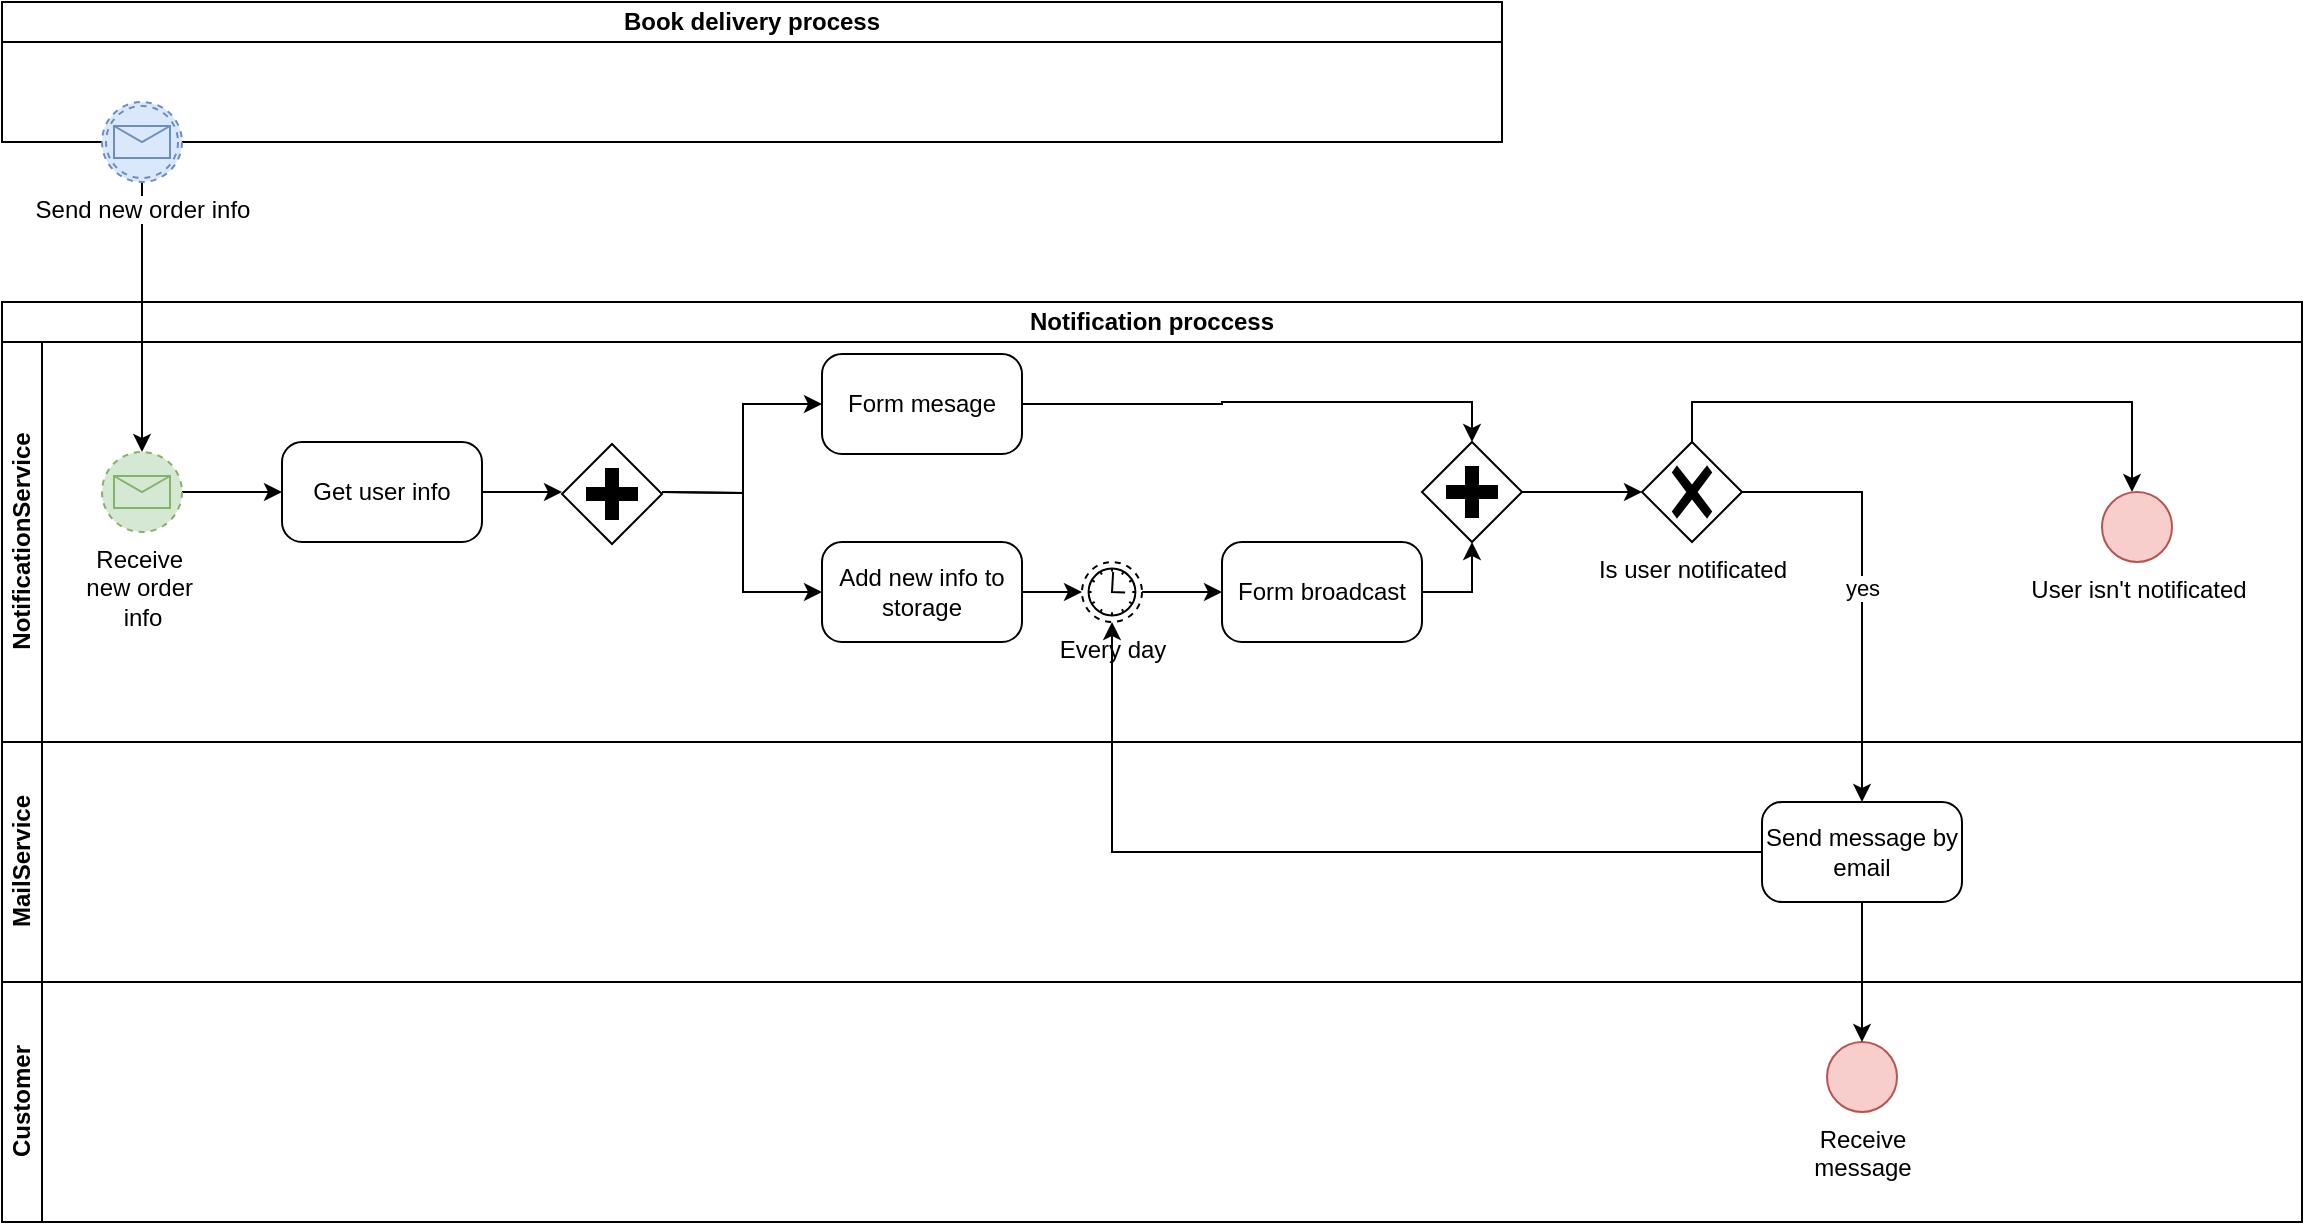 <mxfile version="21.2.1" type="github">
  <diagram name="Page-1" id="-0vdK0xVFof8tf35XNZn">
    <mxGraphModel dx="2607" dy="1364" grid="1" gridSize="10" guides="1" tooltips="1" connect="1" arrows="1" fold="1" page="1" pageScale="1" pageWidth="850" pageHeight="1100" math="0" shadow="0">
      <root>
        <mxCell id="0" />
        <mxCell id="1" parent="0" />
        <mxCell id="JBsa1fQ0aQ5CUUhr2S4v-1" value="Notification proccess" style="swimlane;html=1;childLayout=stackLayout;resizeParent=1;resizeParentMax=0;horizontal=1;startSize=20;horizontalStack=0;whiteSpace=wrap;" parent="1" vertex="1">
          <mxGeometry x="70" y="250" width="1150" height="220" as="geometry">
            <mxRectangle x="70" y="250" width="750" height="70" as="alternateBounds" />
          </mxGeometry>
        </mxCell>
        <mxCell id="JBsa1fQ0aQ5CUUhr2S4v-35" style="edgeStyle=orthogonalEdgeStyle;rounded=0;orthogonalLoop=1;jettySize=auto;html=1;" parent="JBsa1fQ0aQ5CUUhr2S4v-1" source="JBsa1fQ0aQ5CUUhr2S4v-19" edge="1">
          <mxGeometry relative="1" as="geometry">
            <mxPoint x="532" y="382.5" as="targetPoint" />
          </mxGeometry>
        </mxCell>
        <mxCell id="JBsa1fQ0aQ5CUUhr2S4v-55" style="edgeStyle=orthogonalEdgeStyle;rounded=0;orthogonalLoop=1;jettySize=auto;html=1;" parent="JBsa1fQ0aQ5CUUhr2S4v-1" source="JBsa1fQ0aQ5CUUhr2S4v-20" edge="1">
          <mxGeometry relative="1" as="geometry">
            <mxPoint x="1415.0" y="384.0" as="targetPoint" />
          </mxGeometry>
        </mxCell>
        <mxCell id="JBsa1fQ0aQ5CUUhr2S4v-2" value="NotificationService" style="swimlane;html=1;startSize=20;horizontal=0;" parent="JBsa1fQ0aQ5CUUhr2S4v-1" vertex="1">
          <mxGeometry y="20" width="1150" height="200" as="geometry" />
        </mxCell>
        <mxCell id="eX_1RiUpMSGqYM5YLFsM-145" style="edgeStyle=orthogonalEdgeStyle;rounded=0;orthogonalLoop=1;jettySize=auto;html=1;" edge="1" parent="JBsa1fQ0aQ5CUUhr2S4v-2" source="eX_1RiUpMSGqYM5YLFsM-127" target="eX_1RiUpMSGqYM5YLFsM-134">
          <mxGeometry relative="1" as="geometry" />
        </mxCell>
        <mxCell id="eX_1RiUpMSGqYM5YLFsM-127" value="Receive&amp;nbsp;&lt;br&gt;new order&amp;nbsp;&lt;br&gt;info" style="points=[[0.145,0.145,0],[0.5,0,0],[0.855,0.145,0],[1,0.5,0],[0.855,0.855,0],[0.5,1,0],[0.145,0.855,0],[0,0.5,0]];shape=mxgraph.bpmn.event;html=1;verticalLabelPosition=bottom;labelBackgroundColor=#ffffff;verticalAlign=top;align=center;perimeter=ellipsePerimeter;outlineConnect=0;aspect=fixed;outline=eventNonint;symbol=message;fillColor=#d5e8d4;strokeColor=#82b366;" vertex="1" parent="JBsa1fQ0aQ5CUUhr2S4v-2">
          <mxGeometry x="50" y="55" width="40" height="40" as="geometry" />
        </mxCell>
        <mxCell id="eX_1RiUpMSGqYM5YLFsM-146" style="edgeStyle=orthogonalEdgeStyle;rounded=0;orthogonalLoop=1;jettySize=auto;html=1;" edge="1" parent="JBsa1fQ0aQ5CUUhr2S4v-2" source="eX_1RiUpMSGqYM5YLFsM-134">
          <mxGeometry relative="1" as="geometry">
            <mxPoint x="280" y="75" as="targetPoint" />
          </mxGeometry>
        </mxCell>
        <mxCell id="eX_1RiUpMSGqYM5YLFsM-134" value="Get user info" style="points=[[0.25,0,0],[0.5,0,0],[0.75,0,0],[1,0.25,0],[1,0.5,0],[1,0.75,0],[0.75,1,0],[0.5,1,0],[0.25,1,0],[0,0.75,0],[0,0.5,0],[0,0.25,0]];shape=mxgraph.bpmn.task;whiteSpace=wrap;rectStyle=rounded;size=10;html=1;container=1;expand=0;collapsible=0;taskMarker=abstract;" vertex="1" parent="JBsa1fQ0aQ5CUUhr2S4v-2">
          <mxGeometry x="140" y="50" width="100" height="50" as="geometry" />
        </mxCell>
        <mxCell id="eX_1RiUpMSGqYM5YLFsM-147" style="edgeStyle=orthogonalEdgeStyle;rounded=0;orthogonalLoop=1;jettySize=auto;html=1;entryX=0;entryY=0.5;entryDx=0;entryDy=0;entryPerimeter=0;" edge="1" parent="JBsa1fQ0aQ5CUUhr2S4v-2" target="eX_1RiUpMSGqYM5YLFsM-143">
          <mxGeometry relative="1" as="geometry">
            <mxPoint x="330" y="75" as="sourcePoint" />
          </mxGeometry>
        </mxCell>
        <mxCell id="eX_1RiUpMSGqYM5YLFsM-148" style="edgeStyle=orthogonalEdgeStyle;rounded=0;orthogonalLoop=1;jettySize=auto;html=1;entryX=0;entryY=0.5;entryDx=0;entryDy=0;entryPerimeter=0;" edge="1" parent="JBsa1fQ0aQ5CUUhr2S4v-2" target="eX_1RiUpMSGqYM5YLFsM-138">
          <mxGeometry relative="1" as="geometry">
            <mxPoint x="330" y="75" as="sourcePoint" />
          </mxGeometry>
        </mxCell>
        <mxCell id="eX_1RiUpMSGqYM5YLFsM-142" style="edgeStyle=orthogonalEdgeStyle;rounded=0;orthogonalLoop=1;jettySize=auto;html=1;entryX=0;entryY=0.5;entryDx=0;entryDy=0;entryPerimeter=0;" edge="1" parent="JBsa1fQ0aQ5CUUhr2S4v-2" source="eX_1RiUpMSGqYM5YLFsM-138" target="eX_1RiUpMSGqYM5YLFsM-139">
          <mxGeometry relative="1" as="geometry" />
        </mxCell>
        <mxCell id="eX_1RiUpMSGqYM5YLFsM-138" value="Add new info to storage" style="points=[[0.25,0,0],[0.5,0,0],[0.75,0,0],[1,0.25,0],[1,0.5,0],[1,0.75,0],[0.75,1,0],[0.5,1,0],[0.25,1,0],[0,0.75,0],[0,0.5,0],[0,0.25,0]];shape=mxgraph.bpmn.task;whiteSpace=wrap;rectStyle=rounded;size=10;html=1;container=1;expand=0;collapsible=0;taskMarker=abstract;" vertex="1" parent="JBsa1fQ0aQ5CUUhr2S4v-2">
          <mxGeometry x="410" y="100" width="100" height="50" as="geometry" />
        </mxCell>
        <mxCell id="eX_1RiUpMSGqYM5YLFsM-160" style="edgeStyle=orthogonalEdgeStyle;rounded=0;orthogonalLoop=1;jettySize=auto;html=1;" edge="1" parent="JBsa1fQ0aQ5CUUhr2S4v-2" source="eX_1RiUpMSGqYM5YLFsM-139" target="eX_1RiUpMSGqYM5YLFsM-159">
          <mxGeometry relative="1" as="geometry" />
        </mxCell>
        <mxCell id="eX_1RiUpMSGqYM5YLFsM-139" value="Every day" style="points=[[0.145,0.145,0],[0.5,0,0],[0.855,0.145,0],[1,0.5,0],[0.855,0.855,0],[0.5,1,0],[0.145,0.855,0],[0,0.5,0]];shape=mxgraph.bpmn.event;html=1;verticalLabelPosition=bottom;labelBackgroundColor=#ffffff;verticalAlign=top;align=center;perimeter=ellipsePerimeter;outlineConnect=0;aspect=fixed;outline=eventNonint;symbol=timer;" vertex="1" parent="JBsa1fQ0aQ5CUUhr2S4v-2">
          <mxGeometry x="540" y="110" width="30" height="30" as="geometry" />
        </mxCell>
        <mxCell id="eX_1RiUpMSGqYM5YLFsM-151" style="edgeStyle=orthogonalEdgeStyle;rounded=0;orthogonalLoop=1;jettySize=auto;html=1;entryX=0.5;entryY=0;entryDx=0;entryDy=0;entryPerimeter=0;" edge="1" parent="JBsa1fQ0aQ5CUUhr2S4v-2" source="eX_1RiUpMSGqYM5YLFsM-143" target="eX_1RiUpMSGqYM5YLFsM-157">
          <mxGeometry relative="1" as="geometry">
            <mxPoint x="665" y="55" as="targetPoint" />
          </mxGeometry>
        </mxCell>
        <mxCell id="eX_1RiUpMSGqYM5YLFsM-143" value="Form mesage" style="points=[[0.25,0,0],[0.5,0,0],[0.75,0,0],[1,0.25,0],[1,0.5,0],[1,0.75,0],[0.75,1,0],[0.5,1,0],[0.25,1,0],[0,0.75,0],[0,0.5,0],[0,0.25,0]];shape=mxgraph.bpmn.task;whiteSpace=wrap;rectStyle=rounded;size=10;html=1;container=1;expand=0;collapsible=0;taskMarker=abstract;" vertex="1" parent="JBsa1fQ0aQ5CUUhr2S4v-2">
          <mxGeometry x="410" y="6" width="100" height="50" as="geometry" />
        </mxCell>
        <mxCell id="eX_1RiUpMSGqYM5YLFsM-171" style="edgeStyle=orthogonalEdgeStyle;rounded=0;orthogonalLoop=1;jettySize=auto;html=1;exitX=0.5;exitY=0;exitDx=0;exitDy=0;exitPerimeter=0;" edge="1" parent="JBsa1fQ0aQ5CUUhr2S4v-2" source="eX_1RiUpMSGqYM5YLFsM-154">
          <mxGeometry relative="1" as="geometry">
            <mxPoint x="1065" y="75" as="targetPoint" />
            <Array as="points">
              <mxPoint x="845" y="30" />
              <mxPoint x="1065" y="30" />
            </Array>
          </mxGeometry>
        </mxCell>
        <mxCell id="eX_1RiUpMSGqYM5YLFsM-154" value="Is user notificated" style="points=[[0.25,0.25,0],[0.5,0,0],[0.75,0.25,0],[1,0.5,0],[0.75,0.75,0],[0.5,1,0],[0.25,0.75,0],[0,0.5,0]];shape=mxgraph.bpmn.gateway2;html=1;verticalLabelPosition=bottom;labelBackgroundColor=#ffffff;verticalAlign=top;align=center;perimeter=rhombusPerimeter;outlineConnect=0;outline=none;symbol=none;gwType=exclusive;" vertex="1" parent="JBsa1fQ0aQ5CUUhr2S4v-2">
          <mxGeometry x="820" y="50" width="50" height="50" as="geometry" />
        </mxCell>
        <mxCell id="eX_1RiUpMSGqYM5YLFsM-155" value="" style="points=[[0.25,0.25,0],[0.5,0,0],[0.75,0.25,0],[1,0.5,0],[0.75,0.75,0],[0.5,1,0],[0.25,0.75,0],[0,0.5,0]];shape=mxgraph.bpmn.gateway2;html=1;verticalLabelPosition=bottom;labelBackgroundColor=#ffffff;verticalAlign=top;align=center;perimeter=rhombusPerimeter;outlineConnect=0;outline=none;symbol=none;gwType=parallel;" vertex="1" parent="JBsa1fQ0aQ5CUUhr2S4v-2">
          <mxGeometry x="280" y="51" width="50" height="50" as="geometry" />
        </mxCell>
        <mxCell id="eX_1RiUpMSGqYM5YLFsM-164" style="edgeStyle=orthogonalEdgeStyle;rounded=0;orthogonalLoop=1;jettySize=auto;html=1;entryX=0;entryY=0.5;entryDx=0;entryDy=0;entryPerimeter=0;" edge="1" parent="JBsa1fQ0aQ5CUUhr2S4v-2" source="eX_1RiUpMSGqYM5YLFsM-157" target="eX_1RiUpMSGqYM5YLFsM-154">
          <mxGeometry relative="1" as="geometry" />
        </mxCell>
        <mxCell id="eX_1RiUpMSGqYM5YLFsM-157" value="" style="points=[[0.25,0.25,0],[0.5,0,0],[0.75,0.25,0],[1,0.5,0],[0.75,0.75,0],[0.5,1,0],[0.25,0.75,0],[0,0.5,0]];shape=mxgraph.bpmn.gateway2;html=1;verticalLabelPosition=bottom;labelBackgroundColor=#ffffff;verticalAlign=top;align=center;perimeter=rhombusPerimeter;outlineConnect=0;outline=none;symbol=none;gwType=parallel;" vertex="1" parent="JBsa1fQ0aQ5CUUhr2S4v-2">
          <mxGeometry x="710" y="50" width="50" height="50" as="geometry" />
        </mxCell>
        <mxCell id="eX_1RiUpMSGqYM5YLFsM-161" style="edgeStyle=orthogonalEdgeStyle;rounded=0;orthogonalLoop=1;jettySize=auto;html=1;entryX=0.5;entryY=1;entryDx=0;entryDy=0;entryPerimeter=0;exitX=1;exitY=0.5;exitDx=0;exitDy=0;exitPerimeter=0;" edge="1" parent="JBsa1fQ0aQ5CUUhr2S4v-2" source="eX_1RiUpMSGqYM5YLFsM-159" target="eX_1RiUpMSGqYM5YLFsM-157">
          <mxGeometry relative="1" as="geometry" />
        </mxCell>
        <mxCell id="eX_1RiUpMSGqYM5YLFsM-159" value="Form broadcast" style="points=[[0.25,0,0],[0.5,0,0],[0.75,0,0],[1,0.25,0],[1,0.5,0],[1,0.75,0],[0.75,1,0],[0.5,1,0],[0.25,1,0],[0,0.75,0],[0,0.5,0],[0,0.25,0]];shape=mxgraph.bpmn.task;whiteSpace=wrap;rectStyle=rounded;size=10;html=1;container=1;expand=0;collapsible=0;taskMarker=abstract;" vertex="1" parent="JBsa1fQ0aQ5CUUhr2S4v-2">
          <mxGeometry x="610" y="100" width="100" height="50" as="geometry" />
        </mxCell>
        <mxCell id="eX_1RiUpMSGqYM5YLFsM-172" value="User isn&#39;t notificated" style="points=[[0.145,0.145,0],[0.5,0,0],[0.855,0.145,0],[1,0.5,0],[0.855,0.855,0],[0.5,1,0],[0.145,0.855,0],[0,0.5,0]];shape=mxgraph.bpmn.event;html=1;verticalLabelPosition=bottom;labelBackgroundColor=#ffffff;verticalAlign=top;align=center;perimeter=ellipsePerimeter;outlineConnect=0;aspect=fixed;outline=standard;symbol=general;direction=south;fillColor=#f8cecc;strokeColor=#b85450;" vertex="1" parent="JBsa1fQ0aQ5CUUhr2S4v-2">
          <mxGeometry x="1050" y="75" width="35" height="35" as="geometry" />
        </mxCell>
        <mxCell id="eX_1RiUpMSGqYM5YLFsM-60" value="Book delivery process" style="swimlane;html=1;childLayout=stackLayout;resizeParent=1;resizeParentMax=0;horizontal=1;startSize=20;horizontalStack=0;whiteSpace=wrap;" vertex="1" collapsed="1" parent="1">
          <mxGeometry x="70" y="100" width="750" height="70" as="geometry">
            <mxRectangle x="70" y="100" width="1900" height="690" as="alternateBounds" />
          </mxGeometry>
        </mxCell>
        <mxCell id="eX_1RiUpMSGqYM5YLFsM-61" value="Customer" style="swimlane;html=1;startSize=20;horizontal=0;" vertex="1" parent="eX_1RiUpMSGqYM5YLFsM-60">
          <mxGeometry y="20" width="1900" height="170" as="geometry" />
        </mxCell>
        <mxCell id="eX_1RiUpMSGqYM5YLFsM-62" style="edgeStyle=orthogonalEdgeStyle;rounded=0;orthogonalLoop=1;jettySize=auto;html=1;" edge="1" parent="eX_1RiUpMSGqYM5YLFsM-61" source="eX_1RiUpMSGqYM5YLFsM-63" target="eX_1RiUpMSGqYM5YLFsM-64">
          <mxGeometry relative="1" as="geometry" />
        </mxCell>
        <mxCell id="eX_1RiUpMSGqYM5YLFsM-63" value="books &lt;br&gt;selected" style="points=[[0.145,0.145,0],[0.5,0,0],[0.855,0.145,0],[1,0.5,0],[0.855,0.855,0],[0.5,1,0],[0.145,0.855,0],[0,0.5,0]];shape=mxgraph.bpmn.event;html=1;verticalLabelPosition=bottom;labelBackgroundColor=#ffffff;verticalAlign=top;align=center;perimeter=ellipsePerimeter;outlineConnect=0;aspect=fixed;outline=standard;symbol=general;direction=south;fillColor=#d5e8d4;strokeColor=#82b366;" vertex="1" parent="eX_1RiUpMSGqYM5YLFsM-61">
          <mxGeometry x="40" y="67.5" width="35" height="35" as="geometry" />
        </mxCell>
        <mxCell id="eX_1RiUpMSGqYM5YLFsM-64" value="Form application" style="points=[[0.25,0,0],[0.5,0,0],[0.75,0,0],[1,0.25,0],[1,0.5,0],[1,0.75,0],[0.75,1,0],[0.5,1,0],[0.25,1,0],[0,0.75,0],[0,0.5,0],[0,0.25,0]];shape=mxgraph.bpmn.task;whiteSpace=wrap;rectStyle=rounded;size=10;html=1;container=1;expand=0;collapsible=0;taskMarker=abstract;" vertex="1" parent="eX_1RiUpMSGqYM5YLFsM-61">
          <mxGeometry x="146" y="57.5" width="100" height="55" as="geometry" />
        </mxCell>
        <mxCell id="eX_1RiUpMSGqYM5YLFsM-65" value="&lt;b&gt;YES&lt;/b&gt;" style="edgeStyle=orthogonalEdgeStyle;rounded=0;orthogonalLoop=1;jettySize=auto;html=1;entryX=1;entryY=0.5;entryDx=0;entryDy=0;entryPerimeter=0;" edge="1" parent="eX_1RiUpMSGqYM5YLFsM-61" source="eX_1RiUpMSGqYM5YLFsM-68" target="eX_1RiUpMSGqYM5YLFsM-64">
          <mxGeometry relative="1" as="geometry" />
        </mxCell>
        <mxCell id="eX_1RiUpMSGqYM5YLFsM-66" style="edgeStyle=orthogonalEdgeStyle;rounded=0;orthogonalLoop=1;jettySize=auto;html=1;entryX=0;entryY=0.5;entryDx=0;entryDy=0;entryPerimeter=0;" edge="1" parent="eX_1RiUpMSGqYM5YLFsM-61" source="eX_1RiUpMSGqYM5YLFsM-68" target="eX_1RiUpMSGqYM5YLFsM-69">
          <mxGeometry relative="1" as="geometry" />
        </mxCell>
        <mxCell id="eX_1RiUpMSGqYM5YLFsM-67" value="&lt;b&gt;NO&lt;/b&gt;" style="edgeLabel;html=1;align=center;verticalAlign=middle;resizable=0;points=[];" vertex="1" connectable="0" parent="eX_1RiUpMSGqYM5YLFsM-66">
          <mxGeometry x="-0.108" y="1" relative="1" as="geometry">
            <mxPoint as="offset" />
          </mxGeometry>
        </mxCell>
        <mxCell id="eX_1RiUpMSGqYM5YLFsM-68" value="Change the application?" style="points=[[0.25,0.25,0],[0.5,0,0],[0.75,0.25,0],[1,0.5,0],[0.75,0.75,0],[0.5,1,0],[0.25,0.75,0],[0,0.5,0]];shape=mxgraph.bpmn.gateway2;html=1;verticalLabelPosition=top;labelBackgroundColor=#ffffff;verticalAlign=bottom;align=center;perimeter=rhombusPerimeter;outlineConnect=0;outline=none;symbol=none;gwType=exclusive;labelPosition=center;" vertex="1" parent="eX_1RiUpMSGqYM5YLFsM-61">
          <mxGeometry x="340" y="60" width="50" height="50" as="geometry" />
        </mxCell>
        <mxCell id="eX_1RiUpMSGqYM5YLFsM-69" value="Application canceled" style="points=[[0.145,0.145,0],[0.5,0,0],[0.855,0.145,0],[1,0.5,0],[0.855,0.855,0],[0.5,1,0],[0.145,0.855,0],[0,0.5,0]];shape=mxgraph.bpmn.event;html=1;verticalLabelPosition=bottom;labelBackgroundColor=#ffffff;verticalAlign=top;align=center;perimeter=ellipsePerimeter;outlineConnect=0;aspect=fixed;outline=end;symbol=terminate2;fillColor=#f8cecc;strokeColor=#b85450;" vertex="1" parent="eX_1RiUpMSGqYM5YLFsM-61">
          <mxGeometry x="520" y="67.5" width="35" height="35" as="geometry" />
        </mxCell>
        <mxCell id="eX_1RiUpMSGqYM5YLFsM-70" value="Choose comfortable period of time" style="points=[[0.25,0,0],[0.5,0,0],[0.75,0,0],[1,0.25,0],[1,0.5,0],[1,0.75,0],[0.75,1,0],[0.5,1,0],[0.25,1,0],[0,0.75,0],[0,0.5,0],[0,0.25,0]];shape=mxgraph.bpmn.task;whiteSpace=wrap;rectStyle=rounded;size=10;html=1;container=1;expand=0;collapsible=0;taskMarker=abstract;" vertex="1" parent="eX_1RiUpMSGqYM5YLFsM-61">
          <mxGeometry x="770" y="57.5" width="104" height="55" as="geometry" />
        </mxCell>
        <mxCell id="eX_1RiUpMSGqYM5YLFsM-71" value="Get products" style="points=[[0.25,0,0],[0.5,0,0],[0.75,0,0],[1,0.25,0],[1,0.5,0],[1,0.75,0],[0.75,1,0],[0.5,1,0],[0.25,1,0],[0,0.75,0],[0,0.5,0],[0,0.25,0]];shape=mxgraph.bpmn.task;whiteSpace=wrap;rectStyle=rounded;size=10;html=1;container=1;expand=0;collapsible=0;taskMarker=abstract;" vertex="1" parent="eX_1RiUpMSGqYM5YLFsM-61">
          <mxGeometry x="1507" y="67.5" width="104" height="55" as="geometry" />
        </mxCell>
        <mxCell id="eX_1RiUpMSGqYM5YLFsM-72" value="Warehouse service" style="swimlane;html=1;startSize=20;horizontal=0;" vertex="1" parent="eX_1RiUpMSGqYM5YLFsM-60">
          <mxGeometry y="190" width="1900" height="160" as="geometry" />
        </mxCell>
        <mxCell id="eX_1RiUpMSGqYM5YLFsM-73" value="" style="edgeStyle=orthogonalEdgeStyle;rounded=0;orthogonalLoop=1;jettySize=auto;html=1;" edge="1" parent="eX_1RiUpMSGqYM5YLFsM-72" source="eX_1RiUpMSGqYM5YLFsM-74" target="eX_1RiUpMSGqYM5YLFsM-77">
          <mxGeometry relative="1" as="geometry" />
        </mxCell>
        <mxCell id="eX_1RiUpMSGqYM5YLFsM-74" value="Check products" style="points=[[0.25,0,0],[0.5,0,0],[0.75,0,0],[1,0.25,0],[1,0.5,0],[1,0.75,0],[0.75,1,0],[0.5,1,0],[0.25,1,0],[0,0.75,0],[0,0.5,0],[0,0.25,0]];shape=mxgraph.bpmn.task;whiteSpace=wrap;rectStyle=rounded;size=10;html=1;container=1;expand=0;collapsible=0;taskMarker=abstract;" vertex="1" parent="eX_1RiUpMSGqYM5YLFsM-72">
          <mxGeometry x="146" y="52.5" width="100" height="55" as="geometry" />
        </mxCell>
        <mxCell id="eX_1RiUpMSGqYM5YLFsM-75" style="edgeStyle=orthogonalEdgeStyle;rounded=0;orthogonalLoop=1;jettySize=auto;html=1;entryX=0;entryY=0.5;entryDx=0;entryDy=0;entryPerimeter=0;" edge="1" parent="eX_1RiUpMSGqYM5YLFsM-72" source="eX_1RiUpMSGqYM5YLFsM-77" target="eX_1RiUpMSGqYM5YLFsM-78">
          <mxGeometry relative="1" as="geometry" />
        </mxCell>
        <mxCell id="eX_1RiUpMSGqYM5YLFsM-76" value="&lt;b&gt;YES&lt;/b&gt;" style="edgeLabel;html=1;align=center;verticalAlign=middle;resizable=0;points=[];" vertex="1" connectable="0" parent="eX_1RiUpMSGqYM5YLFsM-75">
          <mxGeometry x="-0.188" y="1" relative="1" as="geometry">
            <mxPoint as="offset" />
          </mxGeometry>
        </mxCell>
        <mxCell id="eX_1RiUpMSGqYM5YLFsM-77" value="Is there products?" style="points=[[0.25,0.25,0],[0.5,0,0],[0.75,0.25,0],[1,0.5,0],[0.75,0.75,0],[0.5,1,0],[0.25,0.75,0],[0,0.5,0]];shape=mxgraph.bpmn.gateway2;html=1;verticalLabelPosition=bottom;labelBackgroundColor=#ffffff;verticalAlign=top;align=center;perimeter=rhombusPerimeter;outlineConnect=0;outline=none;symbol=none;gwType=exclusive;" vertex="1" parent="eX_1RiUpMSGqYM5YLFsM-72">
          <mxGeometry x="340" y="55" width="50" height="50" as="geometry" />
        </mxCell>
        <mxCell id="eX_1RiUpMSGqYM5YLFsM-78" value="Reserve products" style="points=[[0.25,0,0],[0.5,0,0],[0.75,0,0],[1,0.25,0],[1,0.5,0],[1,0.75,0],[0.75,1,0],[0.5,1,0],[0.25,1,0],[0,0.75,0],[0,0.5,0],[0,0.25,0]];shape=mxgraph.bpmn.task;whiteSpace=wrap;rectStyle=rounded;size=10;html=1;container=1;expand=0;collapsible=0;taskMarker=abstract;" vertex="1" parent="eX_1RiUpMSGqYM5YLFsM-72">
          <mxGeometry x="480" y="52.5" width="104" height="55" as="geometry" />
        </mxCell>
        <mxCell id="eX_1RiUpMSGqYM5YLFsM-79" value="Free products" style="points=[[0.25,0,0],[0.5,0,0],[0.75,0,0],[1,0.25,0],[1,0.5,0],[1,0.75,0],[0.75,1,0],[0.5,1,0],[0.25,1,0],[0,0.75,0],[0,0.5,0],[0,0.25,0]];shape=mxgraph.bpmn.task;whiteSpace=wrap;rectStyle=rounded;size=10;html=1;container=1;expand=0;collapsible=0;taskMarker=abstract;" vertex="1" parent="eX_1RiUpMSGqYM5YLFsM-72">
          <mxGeometry x="1255" y="52.5" width="104" height="55" as="geometry" />
        </mxCell>
        <mxCell id="eX_1RiUpMSGqYM5YLFsM-80" value="Delivery service" style="swimlane;html=1;startSize=20;horizontal=0;" vertex="1" parent="eX_1RiUpMSGqYM5YLFsM-60">
          <mxGeometry y="350" width="1900" height="120" as="geometry" />
        </mxCell>
        <mxCell id="eX_1RiUpMSGqYM5YLFsM-81" value="Book has delivered" style="points=[[0.145,0.145,0],[0.5,0,0],[0.855,0.145,0],[1,0.5,0],[0.855,0.855,0],[0.5,1,0],[0.145,0.855,0],[0,0.5,0]];shape=mxgraph.bpmn.event;html=1;verticalLabelPosition=bottom;labelBackgroundColor=#ffffff;verticalAlign=top;align=center;perimeter=ellipsePerimeter;outlineConnect=0;aspect=fixed;outline=end;symbol=terminate2;fillColor=#f8cecc;strokeColor=#b85450;" vertex="1" parent="eX_1RiUpMSGqYM5YLFsM-80">
          <mxGeometry x="1820" y="52.5" width="35" height="35" as="geometry" />
        </mxCell>
        <mxCell id="eX_1RiUpMSGqYM5YLFsM-82" value="Choose courier" style="points=[[0.25,0,0],[0.5,0,0],[0.75,0,0],[1,0.25,0],[1,0.5,0],[1,0.75,0],[0.75,1,0],[0.5,1,0],[0.25,1,0],[0,0.75,0],[0,0.5,0],[0,0.25,0]];shape=mxgraph.bpmn.task;whiteSpace=wrap;rectStyle=rounded;size=10;html=1;container=1;expand=0;collapsible=0;taskMarker=abstract;" vertex="1" parent="eX_1RiUpMSGqYM5YLFsM-80">
          <mxGeometry x="480" y="32.5" width="104" height="55" as="geometry" />
        </mxCell>
        <mxCell id="eX_1RiUpMSGqYM5YLFsM-83" value="Find available periods of the delivery" style="points=[[0.25,0,0],[0.5,0,0],[0.75,0,0],[1,0.25,0],[1,0.5,0],[1,0.75,0],[0.75,1,0],[0.5,1,0],[0.25,1,0],[0,0.75,0],[0,0.5,0],[0,0.25,0]];shape=mxgraph.bpmn.task;whiteSpace=wrap;rectStyle=rounded;size=10;html=1;container=1;expand=0;collapsible=0;taskMarker=abstract;" vertex="1" parent="eX_1RiUpMSGqYM5YLFsM-80">
          <mxGeometry x="770" y="32.5" width="104" height="55" as="geometry" />
        </mxCell>
        <mxCell id="eX_1RiUpMSGqYM5YLFsM-84" style="edgeStyle=orthogonalEdgeStyle;rounded=0;orthogonalLoop=1;jettySize=auto;html=1;entryX=0;entryY=0.5;entryDx=0;entryDy=0;entryPerimeter=0;" edge="1" parent="eX_1RiUpMSGqYM5YLFsM-80" source="eX_1RiUpMSGqYM5YLFsM-85" target="eX_1RiUpMSGqYM5YLFsM-87">
          <mxGeometry relative="1" as="geometry" />
        </mxCell>
        <mxCell id="eX_1RiUpMSGqYM5YLFsM-85" value="" style="points=[[0.25,0.25,0],[0.5,0,0],[0.75,0.25,0],[1,0.5,0],[0.75,0.75,0],[0.5,1,0],[0.25,0.75,0],[0,0.5,0]];shape=mxgraph.bpmn.gateway2;html=1;verticalLabelPosition=bottom;labelBackgroundColor=#ffffff;verticalAlign=top;align=center;perimeter=rhombusPerimeter;outlineConnect=0;outline=none;symbol=none;gwType=parallel;" vertex="1" parent="eX_1RiUpMSGqYM5YLFsM-80">
          <mxGeometry x="950" y="35" width="50" height="50" as="geometry" />
        </mxCell>
        <mxCell id="eX_1RiUpMSGqYM5YLFsM-86" style="edgeStyle=orthogonalEdgeStyle;rounded=0;orthogonalLoop=1;jettySize=auto;html=1;entryX=0;entryY=0.5;entryDx=0;entryDy=0;entryPerimeter=0;" edge="1" parent="eX_1RiUpMSGqYM5YLFsM-80" source="eX_1RiUpMSGqYM5YLFsM-87" target="eX_1RiUpMSGqYM5YLFsM-88">
          <mxGeometry relative="1" as="geometry" />
        </mxCell>
        <mxCell id="eX_1RiUpMSGqYM5YLFsM-87" value="Reserve time for currier" style="points=[[0.25,0,0],[0.5,0,0],[0.75,0,0],[1,0.25,0],[1,0.5,0],[1,0.75,0],[0.75,1,0],[0.5,1,0],[0.25,1,0],[0,0.75,0],[0,0.5,0],[0,0.25,0]];shape=mxgraph.bpmn.task;whiteSpace=wrap;rectStyle=rounded;size=10;html=1;container=1;expand=0;collapsible=0;taskMarker=abstract;" vertex="1" parent="eX_1RiUpMSGqYM5YLFsM-80">
          <mxGeometry x="1060" y="32.5" width="104" height="55" as="geometry" />
        </mxCell>
        <mxCell id="eX_1RiUpMSGqYM5YLFsM-88" value="" style="points=[[0.25,0.25,0],[0.5,0,0],[0.75,0.25,0],[1,0.5,0],[0.75,0.75,0],[0.5,1,0],[0.25,0.75,0],[0,0.5,0]];shape=mxgraph.bpmn.gateway2;html=1;verticalLabelPosition=bottom;labelBackgroundColor=#ffffff;verticalAlign=top;align=center;perimeter=rhombusPerimeter;outlineConnect=0;outline=none;symbol=none;gwType=parallel;" vertex="1" parent="eX_1RiUpMSGqYM5YLFsM-80">
          <mxGeometry x="1390" y="34" width="50" height="50" as="geometry" />
        </mxCell>
        <mxCell id="eX_1RiUpMSGqYM5YLFsM-89" style="edgeStyle=orthogonalEdgeStyle;rounded=0;orthogonalLoop=1;jettySize=auto;html=1;entryX=0;entryY=0.5;entryDx=0;entryDy=0;entryPerimeter=0;" edge="1" parent="eX_1RiUpMSGqYM5YLFsM-80" source="eX_1RiUpMSGqYM5YLFsM-90" target="eX_1RiUpMSGqYM5YLFsM-81">
          <mxGeometry relative="1" as="geometry" />
        </mxCell>
        <mxCell id="eX_1RiUpMSGqYM5YLFsM-90" value="Change status of the order" style="points=[[0.25,0,0],[0.5,0,0],[0.75,0,0],[1,0.25,0],[1,0.5,0],[1,0.75,0],[0.75,1,0],[0.5,1,0],[0.25,1,0],[0,0.75,0],[0,0.5,0],[0,0.25,0]];shape=mxgraph.bpmn.task;whiteSpace=wrap;rectStyle=rounded;size=10;html=1;container=1;expand=0;collapsible=0;taskMarker=abstract;" vertex="1" parent="eX_1RiUpMSGqYM5YLFsM-80">
          <mxGeometry x="1640" y="42.5" width="104" height="55" as="geometry" />
        </mxCell>
        <mxCell id="eX_1RiUpMSGqYM5YLFsM-91" style="edgeStyle=orthogonalEdgeStyle;rounded=0;orthogonalLoop=1;jettySize=auto;html=1;entryX=0.5;entryY=0;entryDx=0;entryDy=0;entryPerimeter=0;" edge="1" parent="eX_1RiUpMSGqYM5YLFsM-60" source="eX_1RiUpMSGqYM5YLFsM-64" target="eX_1RiUpMSGqYM5YLFsM-74">
          <mxGeometry relative="1" as="geometry" />
        </mxCell>
        <mxCell id="eX_1RiUpMSGqYM5YLFsM-92" style="edgeStyle=orthogonalEdgeStyle;rounded=0;orthogonalLoop=1;jettySize=auto;html=1;entryX=0.5;entryY=1;entryDx=0;entryDy=0;entryPerimeter=0;" edge="1" parent="eX_1RiUpMSGqYM5YLFsM-60" source="eX_1RiUpMSGqYM5YLFsM-77" target="eX_1RiUpMSGqYM5YLFsM-68">
          <mxGeometry relative="1" as="geometry" />
        </mxCell>
        <mxCell id="eX_1RiUpMSGqYM5YLFsM-93" value="&lt;b style=&quot;font-size: 11px;&quot;&gt;NO&lt;/b&gt;" style="edgeLabel;html=1;align=center;verticalAlign=middle;resizable=0;points=[];fontSize=11;" vertex="1" connectable="0" parent="eX_1RiUpMSGqYM5YLFsM-92">
          <mxGeometry x="-0.243" y="1" relative="1" as="geometry">
            <mxPoint x="1" y="11" as="offset" />
          </mxGeometry>
        </mxCell>
        <mxCell id="eX_1RiUpMSGqYM5YLFsM-94" style="edgeStyle=orthogonalEdgeStyle;rounded=0;orthogonalLoop=1;jettySize=auto;html=1;" edge="1" parent="eX_1RiUpMSGqYM5YLFsM-60" source="eX_1RiUpMSGqYM5YLFsM-78" target="eX_1RiUpMSGqYM5YLFsM-82">
          <mxGeometry relative="1" as="geometry" />
        </mxCell>
        <mxCell id="eX_1RiUpMSGqYM5YLFsM-95" style="edgeStyle=orthogonalEdgeStyle;rounded=0;orthogonalLoop=1;jettySize=auto;html=1;entryX=0.5;entryY=0;entryDx=0;entryDy=0;entryPerimeter=0;" edge="1" parent="eX_1RiUpMSGqYM5YLFsM-60" source="eX_1RiUpMSGqYM5YLFsM-82" target="eX_1RiUpMSGqYM5YLFsM-104">
          <mxGeometry relative="1" as="geometry" />
        </mxCell>
        <mxCell id="eX_1RiUpMSGqYM5YLFsM-96" style="edgeStyle=orthogonalEdgeStyle;rounded=0;orthogonalLoop=1;jettySize=auto;html=1;entryX=1;entryY=0.5;entryDx=0;entryDy=0;entryPerimeter=0;exitX=0.5;exitY=0;exitDx=0;exitDy=0;exitPerimeter=0;" edge="1" parent="eX_1RiUpMSGqYM5YLFsM-60" source="eX_1RiUpMSGqYM5YLFsM-105" target="eX_1RiUpMSGqYM5YLFsM-82">
          <mxGeometry relative="1" as="geometry" />
        </mxCell>
        <mxCell id="eX_1RiUpMSGqYM5YLFsM-97" value="&lt;b&gt;NO&lt;/b&gt;" style="edgeLabel;html=1;align=center;verticalAlign=middle;resizable=0;points=[];" vertex="1" connectable="0" parent="eX_1RiUpMSGqYM5YLFsM-96">
          <mxGeometry x="-0.839" y="-2" relative="1" as="geometry">
            <mxPoint x="-2" as="offset" />
          </mxGeometry>
        </mxCell>
        <mxCell id="eX_1RiUpMSGqYM5YLFsM-98" style="edgeStyle=orthogonalEdgeStyle;rounded=0;orthogonalLoop=1;jettySize=auto;html=1;entryX=0.5;entryY=1;entryDx=0;entryDy=0;entryPerimeter=0;" edge="1" parent="eX_1RiUpMSGqYM5YLFsM-60" source="eX_1RiUpMSGqYM5YLFsM-105" target="eX_1RiUpMSGqYM5YLFsM-83">
          <mxGeometry relative="1" as="geometry" />
        </mxCell>
        <mxCell id="eX_1RiUpMSGqYM5YLFsM-99" style="edgeStyle=orthogonalEdgeStyle;rounded=0;orthogonalLoop=1;jettySize=auto;html=1;entryX=0.5;entryY=1;entryDx=0;entryDy=0;entryPerimeter=0;" edge="1" parent="eX_1RiUpMSGqYM5YLFsM-60" source="eX_1RiUpMSGqYM5YLFsM-83" target="eX_1RiUpMSGqYM5YLFsM-70">
          <mxGeometry relative="1" as="geometry" />
        </mxCell>
        <mxCell id="eX_1RiUpMSGqYM5YLFsM-100" style="edgeStyle=orthogonalEdgeStyle;rounded=0;orthogonalLoop=1;jettySize=auto;html=1;entryX=0.5;entryY=0;entryDx=0;entryDy=0;entryPerimeter=0;" edge="1" parent="eX_1RiUpMSGqYM5YLFsM-60" source="eX_1RiUpMSGqYM5YLFsM-70" target="eX_1RiUpMSGqYM5YLFsM-85">
          <mxGeometry relative="1" as="geometry" />
        </mxCell>
        <mxCell id="eX_1RiUpMSGqYM5YLFsM-101" style="edgeStyle=orthogonalEdgeStyle;rounded=0;orthogonalLoop=1;jettySize=auto;html=1;entryX=0.5;entryY=0;entryDx=0;entryDy=0;entryPerimeter=0;" edge="1" parent="eX_1RiUpMSGqYM5YLFsM-60" source="eX_1RiUpMSGqYM5YLFsM-85" target="eX_1RiUpMSGqYM5YLFsM-107">
          <mxGeometry relative="1" as="geometry" />
        </mxCell>
        <mxCell id="eX_1RiUpMSGqYM5YLFsM-102" value="Courier" style="swimlane;html=1;startSize=20;horizontal=0;" vertex="1" parent="eX_1RiUpMSGqYM5YLFsM-60">
          <mxGeometry y="470" width="1900" height="120" as="geometry" />
        </mxCell>
        <mxCell id="eX_1RiUpMSGqYM5YLFsM-103" style="edgeStyle=orthogonalEdgeStyle;rounded=0;orthogonalLoop=1;jettySize=auto;html=1;" edge="1" parent="eX_1RiUpMSGqYM5YLFsM-102" source="eX_1RiUpMSGqYM5YLFsM-104" target="eX_1RiUpMSGqYM5YLFsM-105">
          <mxGeometry relative="1" as="geometry" />
        </mxCell>
        <mxCell id="eX_1RiUpMSGqYM5YLFsM-104" value="Accept order" style="points=[[0.25,0,0],[0.5,0,0],[0.75,0,0],[1,0.25,0],[1,0.5,0],[1,0.75,0],[0.75,1,0],[0.5,1,0],[0.25,1,0],[0,0.75,0],[0,0.5,0],[0,0.25,0]];shape=mxgraph.bpmn.task;whiteSpace=wrap;rectStyle=rounded;size=10;html=1;container=1;expand=0;collapsible=0;taskMarker=abstract;" vertex="1" parent="eX_1RiUpMSGqYM5YLFsM-102">
          <mxGeometry x="480" y="40" width="104" height="55" as="geometry" />
        </mxCell>
        <mxCell id="eX_1RiUpMSGqYM5YLFsM-105" value="Is order accepted" style="points=[[0.25,0.25,0],[0.5,0,0],[0.75,0.25,0],[1,0.5,0],[0.75,0.75,0],[0.5,1,0],[0.25,0.75,0],[0,0.5,0]];shape=mxgraph.bpmn.gateway2;html=1;verticalLabelPosition=bottom;labelBackgroundColor=#ffffff;verticalAlign=top;align=center;perimeter=rhombusPerimeter;outlineConnect=0;outline=none;symbol=none;gwType=exclusive;" vertex="1" parent="eX_1RiUpMSGqYM5YLFsM-102">
          <mxGeometry x="670" y="42" width="50" height="50" as="geometry" />
        </mxCell>
        <mxCell id="eX_1RiUpMSGqYM5YLFsM-106" style="edgeStyle=orthogonalEdgeStyle;rounded=0;orthogonalLoop=1;jettySize=auto;html=1;entryX=0;entryY=0.5;entryDx=0;entryDy=0;entryPerimeter=0;" edge="1" parent="eX_1RiUpMSGqYM5YLFsM-102" source="eX_1RiUpMSGqYM5YLFsM-107" target="eX_1RiUpMSGqYM5YLFsM-108">
          <mxGeometry relative="1" as="geometry" />
        </mxCell>
        <mxCell id="eX_1RiUpMSGqYM5YLFsM-107" value="Receive new&lt;br&gt;order schedule" style="points=[[0.25,0,0],[0.5,0,0],[0.75,0,0],[1,0.25,0],[1,0.5,0],[1,0.75,0],[0.75,1,0],[0.5,1,0],[0.25,1,0],[0,0.75,0],[0,0.5,0],[0,0.25,0]];shape=mxgraph.bpmn.task;whiteSpace=wrap;rectStyle=rounded;size=10;html=1;container=1;expand=0;collapsible=0;taskMarker=abstract;" vertex="1" parent="eX_1RiUpMSGqYM5YLFsM-102">
          <mxGeometry x="923" y="40" width="104" height="55" as="geometry" />
        </mxCell>
        <mxCell id="eX_1RiUpMSGqYM5YLFsM-108" value="Come to warehouse" style="points=[[0.25,0,0],[0.5,0,0],[0.75,0,0],[1,0.25,0],[1,0.5,0],[1,0.75,0],[0.75,1,0],[0.5,1,0],[0.25,1,0],[0,0.75,0],[0,0.5,0],[0,0.25,0]];shape=mxgraph.bpmn.task;whiteSpace=wrap;rectStyle=rounded;size=10;html=1;container=1;expand=0;collapsible=0;taskMarker=abstract;" vertex="1" parent="eX_1RiUpMSGqYM5YLFsM-102">
          <mxGeometry x="1230" y="39.5" width="104" height="55" as="geometry" />
        </mxCell>
        <mxCell id="eX_1RiUpMSGqYM5YLFsM-109" style="edgeStyle=orthogonalEdgeStyle;rounded=0;orthogonalLoop=1;jettySize=auto;html=1;entryX=0;entryY=0.5;entryDx=0;entryDy=0;entryPerimeter=0;" edge="1" parent="eX_1RiUpMSGqYM5YLFsM-102" source="eX_1RiUpMSGqYM5YLFsM-110" target="eX_1RiUpMSGqYM5YLFsM-111">
          <mxGeometry relative="1" as="geometry">
            <mxPoint x="1540" y="67" as="targetPoint" />
          </mxGeometry>
        </mxCell>
        <mxCell id="eX_1RiUpMSGqYM5YLFsM-110" value="Deliver products" style="points=[[0.25,0,0],[0.5,0,0],[0.75,0,0],[1,0.25,0],[1,0.5,0],[1,0.75,0],[0.75,1,0],[0.5,1,0],[0.25,1,0],[0,0.75,0],[0,0.5,0],[0,0.25,0]];shape=mxgraph.bpmn.task;whiteSpace=wrap;rectStyle=rounded;size=10;html=1;container=1;expand=0;collapsible=0;taskMarker=abstract;" vertex="1" parent="eX_1RiUpMSGqYM5YLFsM-102">
          <mxGeometry x="1363" y="39.5" width="104" height="55" as="geometry" />
        </mxCell>
        <mxCell id="eX_1RiUpMSGqYM5YLFsM-111" value="The courier has arrived" style="points=[[0.145,0.145,0],[0.5,0,0],[0.855,0.145,0],[1,0.5,0],[0.855,0.855,0],[0.5,1,0],[0.145,0.855,0],[0,0.5,0]];shape=mxgraph.bpmn.event;html=1;verticalLabelPosition=bottom;labelBackgroundColor=#ffffff;verticalAlign=top;align=center;perimeter=ellipsePerimeter;outlineConnect=0;aspect=fixed;outline=throwing;symbol=general;fillColor=#dae8fc;strokeColor=#6c8ebf;" vertex="1" parent="eX_1RiUpMSGqYM5YLFsM-102">
          <mxGeometry x="1515" y="48.25" width="37.5" height="37.5" as="geometry" />
        </mxCell>
        <mxCell id="eX_1RiUpMSGqYM5YLFsM-112" value="Complete order" style="points=[[0.25,0,0],[0.5,0,0],[0.75,0,0],[1,0.25,0],[1,0.5,0],[1,0.75,0],[0.75,1,0],[0.5,1,0],[0.25,1,0],[0,0.75,0],[0,0.5,0],[0,0.25,0]];shape=mxgraph.bpmn.task;whiteSpace=wrap;rectStyle=rounded;size=10;html=1;container=1;expand=0;collapsible=0;taskMarker=abstract;" vertex="1" parent="eX_1RiUpMSGqYM5YLFsM-102">
          <mxGeometry x="1640" y="37" width="104" height="55" as="geometry" />
        </mxCell>
        <mxCell id="eX_1RiUpMSGqYM5YLFsM-113" style="edgeStyle=orthogonalEdgeStyle;rounded=0;orthogonalLoop=1;jettySize=auto;html=1;entryX=0.25;entryY=1;entryDx=0;entryDy=0;entryPerimeter=0;" edge="1" parent="eX_1RiUpMSGqYM5YLFsM-60" source="eX_1RiUpMSGqYM5YLFsM-108" target="eX_1RiUpMSGqYM5YLFsM-79">
          <mxGeometry relative="1" as="geometry" />
        </mxCell>
        <mxCell id="eX_1RiUpMSGqYM5YLFsM-114" style="edgeStyle=orthogonalEdgeStyle;rounded=0;orthogonalLoop=1;jettySize=auto;html=1;" edge="1" parent="eX_1RiUpMSGqYM5YLFsM-60" source="eX_1RiUpMSGqYM5YLFsM-79" target="eX_1RiUpMSGqYM5YLFsM-88">
          <mxGeometry relative="1" as="geometry" />
        </mxCell>
        <mxCell id="eX_1RiUpMSGqYM5YLFsM-115" style="edgeStyle=orthogonalEdgeStyle;rounded=0;orthogonalLoop=1;jettySize=auto;html=1;entryX=0.5;entryY=0;entryDx=0;entryDy=0;entryPerimeter=0;" edge="1" parent="eX_1RiUpMSGqYM5YLFsM-60" source="eX_1RiUpMSGqYM5YLFsM-88" target="eX_1RiUpMSGqYM5YLFsM-110">
          <mxGeometry relative="1" as="geometry" />
        </mxCell>
        <mxCell id="eX_1RiUpMSGqYM5YLFsM-116" style="edgeStyle=orthogonalEdgeStyle;rounded=0;orthogonalLoop=1;jettySize=auto;html=1;entryX=0.25;entryY=1;entryDx=0;entryDy=0;entryPerimeter=0;" edge="1" parent="eX_1RiUpMSGqYM5YLFsM-60" source="eX_1RiUpMSGqYM5YLFsM-111" target="eX_1RiUpMSGqYM5YLFsM-71">
          <mxGeometry relative="1" as="geometry" />
        </mxCell>
        <mxCell id="eX_1RiUpMSGqYM5YLFsM-117" style="edgeStyle=orthogonalEdgeStyle;rounded=0;orthogonalLoop=1;jettySize=auto;html=1;entryX=0;entryY=0.5;entryDx=0;entryDy=0;entryPerimeter=0;exitX=0.85;exitY=0.985;exitDx=0;exitDy=0;exitPerimeter=0;" edge="1" parent="eX_1RiUpMSGqYM5YLFsM-60" source="eX_1RiUpMSGqYM5YLFsM-71" target="eX_1RiUpMSGqYM5YLFsM-112">
          <mxGeometry relative="1" as="geometry">
            <mxPoint x="1640.0" y="300" as="targetPoint" />
          </mxGeometry>
        </mxCell>
        <mxCell id="eX_1RiUpMSGqYM5YLFsM-118" style="edgeStyle=orthogonalEdgeStyle;rounded=0;orthogonalLoop=1;jettySize=auto;html=1;entryX=0.5;entryY=1;entryDx=0;entryDy=0;entryPerimeter=0;" edge="1" parent="eX_1RiUpMSGqYM5YLFsM-60" source="eX_1RiUpMSGqYM5YLFsM-112" target="eX_1RiUpMSGqYM5YLFsM-90">
          <mxGeometry relative="1" as="geometry" />
        </mxCell>
        <mxCell id="eX_1RiUpMSGqYM5YLFsM-128" value="" style="points=[[0.145,0.145,0],[0.5,0,0],[0.855,0.145,0],[1,0.5,0],[0.855,0.855,0],[0.5,1,0],[0.145,0.855,0],[0,0.5,0]];shape=mxgraph.bpmn.event;html=1;verticalLabelPosition=bottom;labelBackgroundColor=#ffffff;verticalAlign=top;align=center;perimeter=ellipsePerimeter;outlineConnect=0;aspect=fixed;outline=boundNonint;symbol=message;" vertex="1" parent="eX_1RiUpMSGqYM5YLFsM-60">
          <mxGeometry y="590" width="1900" height="50" as="geometry" />
        </mxCell>
        <mxCell id="eX_1RiUpMSGqYM5YLFsM-129" value="" style="points=[[0.145,0.145,0],[0.5,0,0],[0.855,0.145,0],[1,0.5,0],[0.855,0.855,0],[0.5,1,0],[0.145,0.855,0],[0,0.5,0]];shape=mxgraph.bpmn.event;html=1;verticalLabelPosition=bottom;labelBackgroundColor=#ffffff;verticalAlign=top;align=center;perimeter=ellipsePerimeter;outlineConnect=0;aspect=fixed;outline=boundNonint;symbol=message;" vertex="1" parent="eX_1RiUpMSGqYM5YLFsM-60">
          <mxGeometry y="640" width="1900" height="50" as="geometry" />
        </mxCell>
        <mxCell id="eX_1RiUpMSGqYM5YLFsM-119" value="MailService" style="swimlane;html=1;startSize=20;horizontal=0;" vertex="1" parent="1">
          <mxGeometry x="70" y="470" width="1150" height="120" as="geometry" />
        </mxCell>
        <mxCell id="eX_1RiUpMSGqYM5YLFsM-167" value="Send message by email" style="points=[[0.25,0,0],[0.5,0,0],[0.75,0,0],[1,0.25,0],[1,0.5,0],[1,0.75,0],[0.75,1,0],[0.5,1,0],[0.25,1,0],[0,0.75,0],[0,0.5,0],[0,0.25,0]];shape=mxgraph.bpmn.task;whiteSpace=wrap;rectStyle=rounded;size=10;html=1;container=1;expand=0;collapsible=0;taskMarker=abstract;" vertex="1" parent="eX_1RiUpMSGqYM5YLFsM-119">
          <mxGeometry x="880" y="30" width="100" height="50" as="geometry" />
        </mxCell>
        <mxCell id="eX_1RiUpMSGqYM5YLFsM-123" value="Customer" style="swimlane;html=1;startSize=20;horizontal=0;" vertex="1" parent="1">
          <mxGeometry x="70" y="590" width="1150" height="120" as="geometry" />
        </mxCell>
        <mxCell id="eX_1RiUpMSGqYM5YLFsM-124" value="Receive&lt;br&gt;message" style="points=[[0.145,0.145,0],[0.5,0,0],[0.855,0.145,0],[1,0.5,0],[0.855,0.855,0],[0.5,1,0],[0.145,0.855,0],[0,0.5,0]];shape=mxgraph.bpmn.event;html=1;verticalLabelPosition=bottom;labelBackgroundColor=#ffffff;verticalAlign=top;align=center;perimeter=ellipsePerimeter;outlineConnect=0;aspect=fixed;outline=standard;symbol=general;direction=south;fillColor=#f8cecc;strokeColor=#b85450;" vertex="1" parent="eX_1RiUpMSGqYM5YLFsM-123">
          <mxGeometry x="912.5" y="30" width="35" height="35" as="geometry" />
        </mxCell>
        <mxCell id="eX_1RiUpMSGqYM5YLFsM-131" style="edgeStyle=orthogonalEdgeStyle;rounded=0;orthogonalLoop=1;jettySize=auto;html=1;entryX=0.5;entryY=0;entryDx=0;entryDy=0;entryPerimeter=0;" edge="1" parent="1" source="eX_1RiUpMSGqYM5YLFsM-130" target="eX_1RiUpMSGqYM5YLFsM-127">
          <mxGeometry relative="1" as="geometry" />
        </mxCell>
        <mxCell id="eX_1RiUpMSGqYM5YLFsM-130" value="Send new order info" style="points=[[0.145,0.145,0],[0.5,0,0],[0.855,0.145,0],[1,0.5,0],[0.855,0.855,0],[0.5,1,0],[0.145,0.855,0],[0,0.5,0]];shape=mxgraph.bpmn.event;html=1;verticalLabelPosition=bottom;labelBackgroundColor=#ffffff;verticalAlign=top;align=center;perimeter=ellipsePerimeter;outlineConnect=0;aspect=fixed;outline=boundNonint;symbol=message;fillColor=#dae8fc;strokeColor=#6c8ebf;" vertex="1" parent="1">
          <mxGeometry x="120" y="150" width="40" height="40" as="geometry" />
        </mxCell>
        <mxCell id="eX_1RiUpMSGqYM5YLFsM-166" value="yes" style="edgeStyle=orthogonalEdgeStyle;rounded=0;orthogonalLoop=1;jettySize=auto;html=1;entryX=0.5;entryY=0;entryDx=0;entryDy=0;entryPerimeter=0;" edge="1" parent="1" source="eX_1RiUpMSGqYM5YLFsM-154" target="eX_1RiUpMSGqYM5YLFsM-167">
          <mxGeometry relative="1" as="geometry">
            <mxPoint x="999.947" y="495.053" as="targetPoint" />
          </mxGeometry>
        </mxCell>
        <mxCell id="eX_1RiUpMSGqYM5YLFsM-168" style="edgeStyle=orthogonalEdgeStyle;rounded=0;orthogonalLoop=1;jettySize=auto;html=1;entryX=0.5;entryY=1;entryDx=0;entryDy=0;entryPerimeter=0;" edge="1" parent="1" source="eX_1RiUpMSGqYM5YLFsM-167" target="eX_1RiUpMSGqYM5YLFsM-139">
          <mxGeometry relative="1" as="geometry" />
        </mxCell>
        <mxCell id="eX_1RiUpMSGqYM5YLFsM-169" style="edgeStyle=orthogonalEdgeStyle;rounded=0;orthogonalLoop=1;jettySize=auto;html=1;entryX=0;entryY=0.5;entryDx=0;entryDy=0;entryPerimeter=0;" edge="1" parent="1" source="eX_1RiUpMSGqYM5YLFsM-167" target="eX_1RiUpMSGqYM5YLFsM-124">
          <mxGeometry relative="1" as="geometry" />
        </mxCell>
      </root>
    </mxGraphModel>
  </diagram>
</mxfile>
